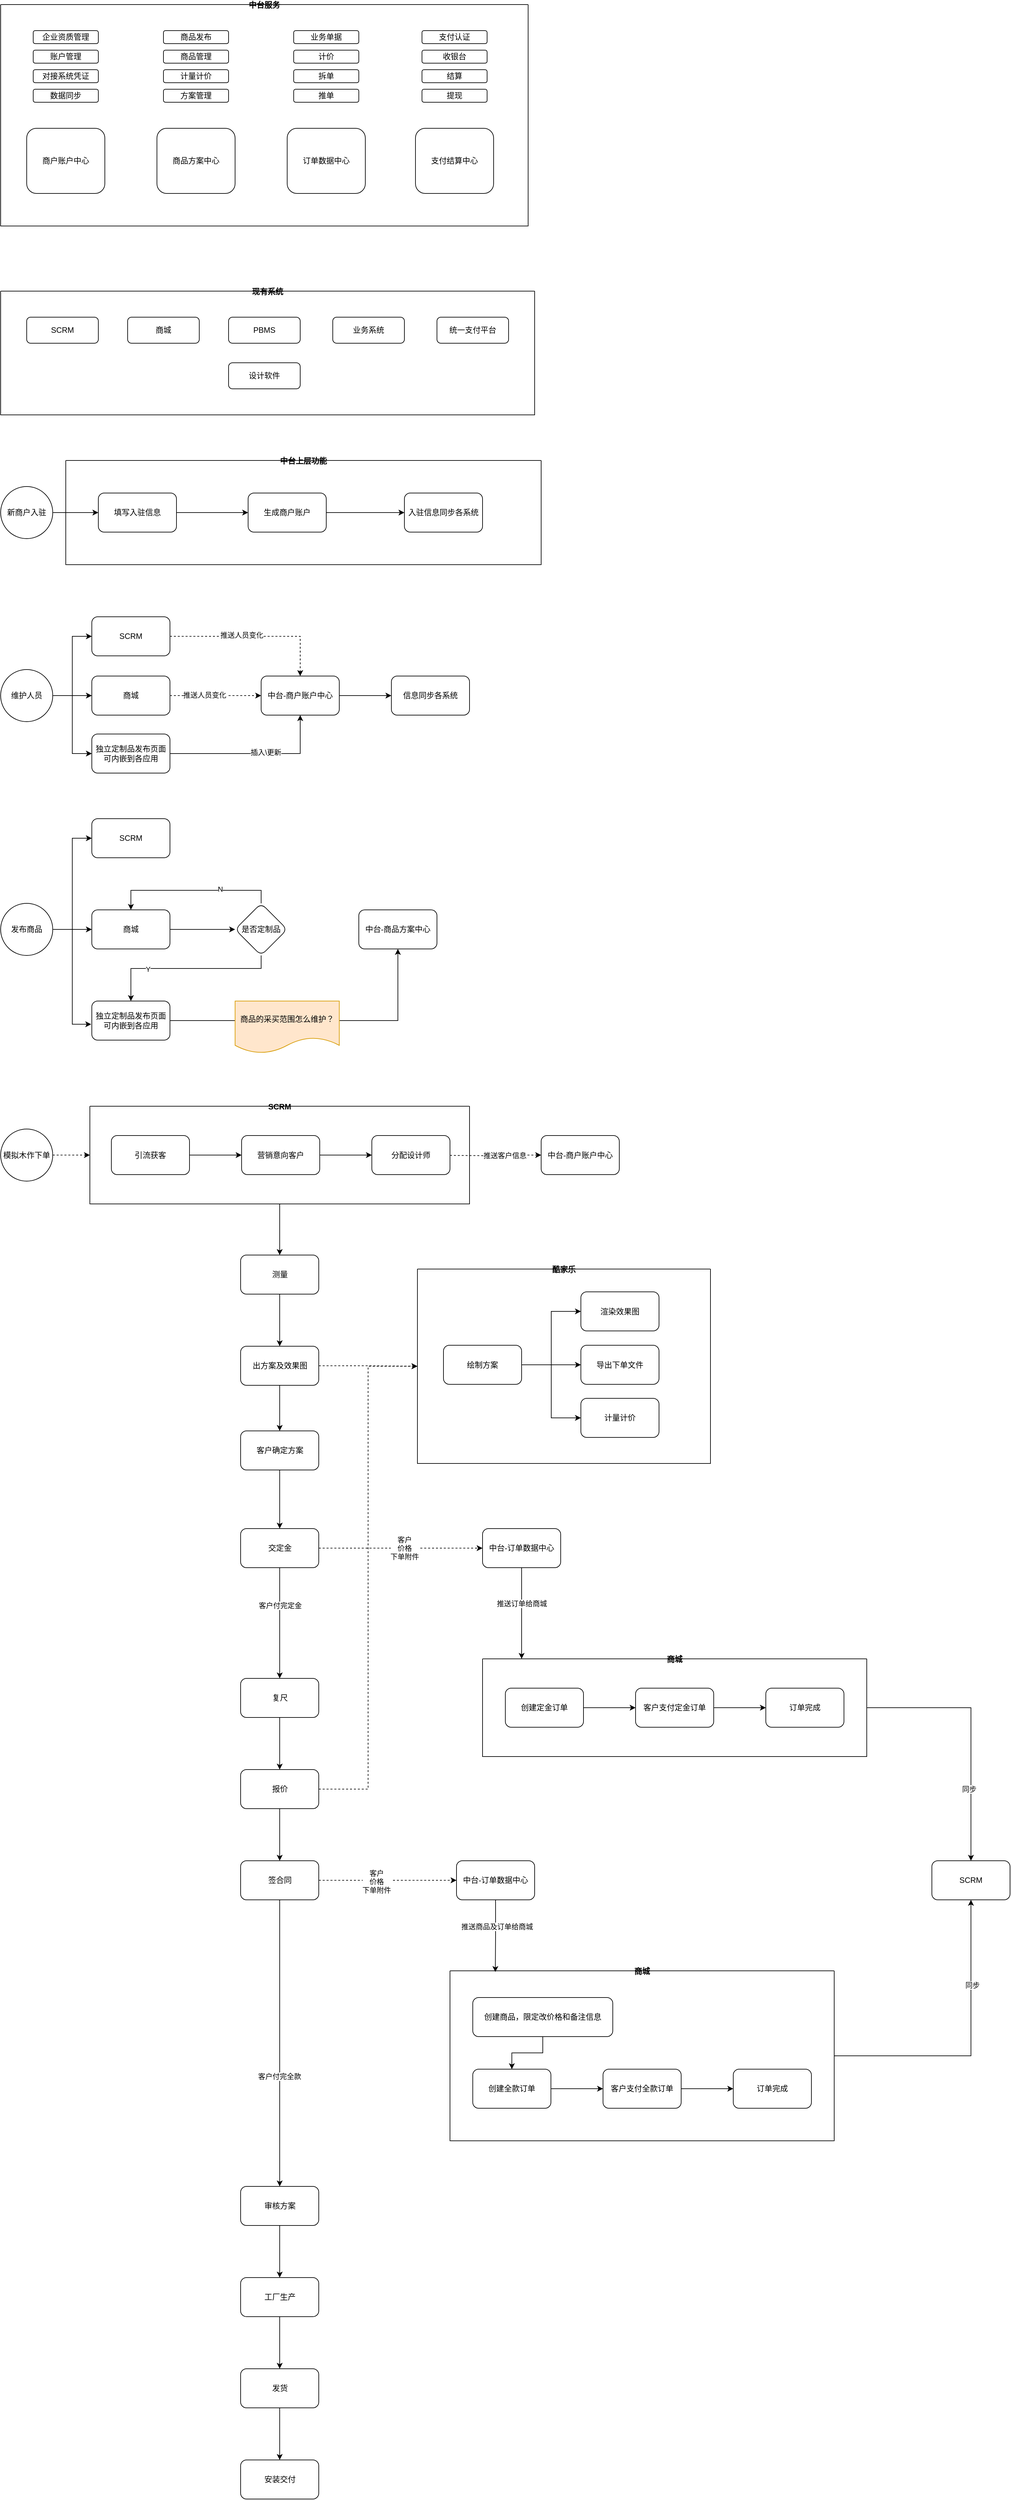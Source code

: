 <mxfile version="20.2.8" type="github">
  <diagram id="JSnakOGd0x6O5i21G1Du" name="第 1 页">
    <mxGraphModel dx="1041" dy="481" grid="1" gridSize="10" guides="1" tooltips="1" connect="1" arrows="1" fold="1" page="1" pageScale="1" pageWidth="827" pageHeight="1169" background="#ffffff" math="0" shadow="0">
      <root>
        <mxCell id="0" />
        <mxCell id="1" parent="0" />
        <mxCell id="b54lSuBmYj791jRQhkf2-6" value="中台服务" style="swimlane;startSize=0;" vertex="1" parent="1">
          <mxGeometry x="120" y="120" width="810" height="340" as="geometry" />
        </mxCell>
        <mxCell id="b54lSuBmYj791jRQhkf2-7" value="商户账户中心" style="rounded=1;whiteSpace=wrap;html=1;" vertex="1" parent="b54lSuBmYj791jRQhkf2-6">
          <mxGeometry x="40" y="190" width="120" height="100" as="geometry" />
        </mxCell>
        <mxCell id="b54lSuBmYj791jRQhkf2-8" value="商品方案中心" style="rounded=1;whiteSpace=wrap;html=1;" vertex="1" parent="b54lSuBmYj791jRQhkf2-6">
          <mxGeometry x="240" y="190" width="120" height="100" as="geometry" />
        </mxCell>
        <mxCell id="b54lSuBmYj791jRQhkf2-10" value="订单数据中心" style="rounded=1;whiteSpace=wrap;html=1;" vertex="1" parent="b54lSuBmYj791jRQhkf2-6">
          <mxGeometry x="440" y="190" width="120" height="100" as="geometry" />
        </mxCell>
        <mxCell id="b54lSuBmYj791jRQhkf2-11" value="支付结算中心" style="rounded=1;whiteSpace=wrap;html=1;" vertex="1" parent="b54lSuBmYj791jRQhkf2-6">
          <mxGeometry x="637" y="190" width="120" height="100" as="geometry" />
        </mxCell>
        <mxCell id="b54lSuBmYj791jRQhkf2-15" value="企业资质管理" style="rounded=1;whiteSpace=wrap;html=1;" vertex="1" parent="b54lSuBmYj791jRQhkf2-6">
          <mxGeometry x="50" y="40" width="100" height="20" as="geometry" />
        </mxCell>
        <mxCell id="b54lSuBmYj791jRQhkf2-28" value="账户管理" style="rounded=1;whiteSpace=wrap;html=1;" vertex="1" parent="b54lSuBmYj791jRQhkf2-6">
          <mxGeometry x="50" y="70" width="100" height="20" as="geometry" />
        </mxCell>
        <mxCell id="b54lSuBmYj791jRQhkf2-29" value="对接系统凭证" style="rounded=1;whiteSpace=wrap;html=1;" vertex="1" parent="b54lSuBmYj791jRQhkf2-6">
          <mxGeometry x="50" y="100" width="100" height="20" as="geometry" />
        </mxCell>
        <mxCell id="b54lSuBmYj791jRQhkf2-30" value="商品发布" style="rounded=1;whiteSpace=wrap;html=1;" vertex="1" parent="b54lSuBmYj791jRQhkf2-6">
          <mxGeometry x="250" y="40" width="100" height="20" as="geometry" />
        </mxCell>
        <mxCell id="b54lSuBmYj791jRQhkf2-31" value="商品管理" style="rounded=1;whiteSpace=wrap;html=1;" vertex="1" parent="b54lSuBmYj791jRQhkf2-6">
          <mxGeometry x="250" y="70" width="100" height="20" as="geometry" />
        </mxCell>
        <mxCell id="b54lSuBmYj791jRQhkf2-32" value="计量计价" style="rounded=1;whiteSpace=wrap;html=1;" vertex="1" parent="b54lSuBmYj791jRQhkf2-6">
          <mxGeometry x="250" y="100" width="100" height="20" as="geometry" />
        </mxCell>
        <mxCell id="b54lSuBmYj791jRQhkf2-33" value="方案管理" style="rounded=1;whiteSpace=wrap;html=1;" vertex="1" parent="b54lSuBmYj791jRQhkf2-6">
          <mxGeometry x="250" y="130" width="100" height="20" as="geometry" />
        </mxCell>
        <mxCell id="b54lSuBmYj791jRQhkf2-34" value="业务单据" style="rounded=1;whiteSpace=wrap;html=1;" vertex="1" parent="b54lSuBmYj791jRQhkf2-6">
          <mxGeometry x="450" y="40" width="100" height="20" as="geometry" />
        </mxCell>
        <mxCell id="b54lSuBmYj791jRQhkf2-35" value="数据同步" style="rounded=1;whiteSpace=wrap;html=1;" vertex="1" parent="b54lSuBmYj791jRQhkf2-6">
          <mxGeometry x="50" y="130" width="100" height="20" as="geometry" />
        </mxCell>
        <mxCell id="b54lSuBmYj791jRQhkf2-36" value="计价" style="rounded=1;whiteSpace=wrap;html=1;" vertex="1" parent="b54lSuBmYj791jRQhkf2-6">
          <mxGeometry x="450" y="70" width="100" height="20" as="geometry" />
        </mxCell>
        <mxCell id="b54lSuBmYj791jRQhkf2-37" value="拆单" style="rounded=1;whiteSpace=wrap;html=1;" vertex="1" parent="b54lSuBmYj791jRQhkf2-6">
          <mxGeometry x="450" y="100" width="100" height="20" as="geometry" />
        </mxCell>
        <mxCell id="b54lSuBmYj791jRQhkf2-38" value="推单" style="rounded=1;whiteSpace=wrap;html=1;" vertex="1" parent="b54lSuBmYj791jRQhkf2-6">
          <mxGeometry x="450" y="130" width="100" height="20" as="geometry" />
        </mxCell>
        <mxCell id="b54lSuBmYj791jRQhkf2-39" value="支付认证" style="rounded=1;whiteSpace=wrap;html=1;" vertex="1" parent="b54lSuBmYj791jRQhkf2-6">
          <mxGeometry x="647" y="40" width="100" height="20" as="geometry" />
        </mxCell>
        <mxCell id="b54lSuBmYj791jRQhkf2-40" value="收银台" style="rounded=1;whiteSpace=wrap;html=1;" vertex="1" parent="b54lSuBmYj791jRQhkf2-6">
          <mxGeometry x="647" y="70" width="100" height="20" as="geometry" />
        </mxCell>
        <mxCell id="b54lSuBmYj791jRQhkf2-41" value="结算" style="rounded=1;whiteSpace=wrap;html=1;" vertex="1" parent="b54lSuBmYj791jRQhkf2-6">
          <mxGeometry x="647" y="100" width="100" height="20" as="geometry" />
        </mxCell>
        <mxCell id="b54lSuBmYj791jRQhkf2-42" value="提现" style="rounded=1;whiteSpace=wrap;html=1;" vertex="1" parent="b54lSuBmYj791jRQhkf2-6">
          <mxGeometry x="647" y="130" width="100" height="20" as="geometry" />
        </mxCell>
        <mxCell id="b54lSuBmYj791jRQhkf2-14" value="" style="edgeStyle=orthogonalEdgeStyle;rounded=0;orthogonalLoop=1;jettySize=auto;html=1;" edge="1" parent="1" source="b54lSuBmYj791jRQhkf2-12" target="b54lSuBmYj791jRQhkf2-13">
          <mxGeometry relative="1" as="geometry" />
        </mxCell>
        <mxCell id="b54lSuBmYj791jRQhkf2-12" value="新商户入驻" style="ellipse;whiteSpace=wrap;html=1;aspect=fixed;" vertex="1" parent="1">
          <mxGeometry x="120" y="860" width="80" height="80" as="geometry" />
        </mxCell>
        <mxCell id="b54lSuBmYj791jRQhkf2-20" value="现有系统" style="swimlane;startSize=0;rounded=1;" vertex="1" parent="1">
          <mxGeometry x="120" y="560" width="820" height="190" as="geometry" />
        </mxCell>
        <mxCell id="b54lSuBmYj791jRQhkf2-4" value="设计软件" style="rounded=1;whiteSpace=wrap;html=1;" vertex="1" parent="b54lSuBmYj791jRQhkf2-20">
          <mxGeometry x="350" y="110" width="110" height="40" as="geometry" />
        </mxCell>
        <mxCell id="b54lSuBmYj791jRQhkf2-5" value="PBMS" style="rounded=1;whiteSpace=wrap;html=1;" vertex="1" parent="b54lSuBmYj791jRQhkf2-20">
          <mxGeometry x="350" y="40" width="110" height="40" as="geometry" />
        </mxCell>
        <mxCell id="b54lSuBmYj791jRQhkf2-1" value="SCRM" style="rounded=1;whiteSpace=wrap;html=1;" vertex="1" parent="b54lSuBmYj791jRQhkf2-20">
          <mxGeometry x="40" y="40" width="110" height="40" as="geometry" />
        </mxCell>
        <mxCell id="b54lSuBmYj791jRQhkf2-2" value="商城" style="rounded=1;whiteSpace=wrap;html=1;" vertex="1" parent="b54lSuBmYj791jRQhkf2-20">
          <mxGeometry x="195" y="40" width="110" height="40" as="geometry" />
        </mxCell>
        <mxCell id="b54lSuBmYj791jRQhkf2-3" value="业务系统" style="rounded=1;whiteSpace=wrap;html=1;" vertex="1" parent="b54lSuBmYj791jRQhkf2-20">
          <mxGeometry x="510" y="40" width="110" height="40" as="geometry" />
        </mxCell>
        <mxCell id="b54lSuBmYj791jRQhkf2-45" value="统一支付平台" style="rounded=1;whiteSpace=wrap;html=1;" vertex="1" parent="b54lSuBmYj791jRQhkf2-20">
          <mxGeometry x="670" y="40" width="110" height="40" as="geometry" />
        </mxCell>
        <mxCell id="b54lSuBmYj791jRQhkf2-102" style="edgeStyle=orthogonalEdgeStyle;rounded=0;orthogonalLoop=1;jettySize=auto;html=1;exitX=1;exitY=0.5;exitDx=0;exitDy=0;dashed=1;" edge="1" parent="1" source="b54lSuBmYj791jRQhkf2-44" target="b54lSuBmYj791jRQhkf2-89">
          <mxGeometry relative="1" as="geometry" />
        </mxCell>
        <mxCell id="b54lSuBmYj791jRQhkf2-44" value="模拟木作下单" style="ellipse;whiteSpace=wrap;html=1;aspect=fixed;rounded=1;" vertex="1" parent="1">
          <mxGeometry x="120" y="1846.5" width="80" height="80" as="geometry" />
        </mxCell>
        <mxCell id="b54lSuBmYj791jRQhkf2-46" value="中台上层功能" style="swimlane;startSize=0;rounded=1;" vertex="1" parent="1">
          <mxGeometry x="220" y="820" width="730" height="160" as="geometry" />
        </mxCell>
        <mxCell id="b54lSuBmYj791jRQhkf2-18" value="入驻信息同步各系统" style="whiteSpace=wrap;html=1;rounded=1;" vertex="1" parent="b54lSuBmYj791jRQhkf2-46">
          <mxGeometry x="520" y="50" width="120" height="60" as="geometry" />
        </mxCell>
        <mxCell id="b54lSuBmYj791jRQhkf2-16" value="生成商户账户" style="whiteSpace=wrap;html=1;rounded=1;" vertex="1" parent="b54lSuBmYj791jRQhkf2-46">
          <mxGeometry x="280" y="50" width="120" height="60" as="geometry" />
        </mxCell>
        <mxCell id="b54lSuBmYj791jRQhkf2-19" value="" style="edgeStyle=orthogonalEdgeStyle;rounded=0;orthogonalLoop=1;jettySize=auto;html=1;" edge="1" parent="b54lSuBmYj791jRQhkf2-46" source="b54lSuBmYj791jRQhkf2-16" target="b54lSuBmYj791jRQhkf2-18">
          <mxGeometry relative="1" as="geometry" />
        </mxCell>
        <mxCell id="b54lSuBmYj791jRQhkf2-13" value="填写入驻信息" style="whiteSpace=wrap;html=1;rounded=1;" vertex="1" parent="b54lSuBmYj791jRQhkf2-46">
          <mxGeometry x="50" y="50" width="120" height="60" as="geometry" />
        </mxCell>
        <mxCell id="b54lSuBmYj791jRQhkf2-17" value="" style="edgeStyle=orthogonalEdgeStyle;rounded=0;orthogonalLoop=1;jettySize=auto;html=1;" edge="1" parent="b54lSuBmYj791jRQhkf2-46" source="b54lSuBmYj791jRQhkf2-13" target="b54lSuBmYj791jRQhkf2-16">
          <mxGeometry relative="1" as="geometry" />
        </mxCell>
        <mxCell id="b54lSuBmYj791jRQhkf2-50" value="" style="edgeStyle=orthogonalEdgeStyle;rounded=0;orthogonalLoop=1;jettySize=auto;html=1;" edge="1" parent="1" source="b54lSuBmYj791jRQhkf2-47" target="b54lSuBmYj791jRQhkf2-49">
          <mxGeometry relative="1" as="geometry" />
        </mxCell>
        <mxCell id="b54lSuBmYj791jRQhkf2-47" value="引流获客" style="whiteSpace=wrap;html=1;rounded=1;" vertex="1" parent="1">
          <mxGeometry x="290" y="1856.5" width="120" height="60" as="geometry" />
        </mxCell>
        <mxCell id="b54lSuBmYj791jRQhkf2-52" value="" style="edgeStyle=orthogonalEdgeStyle;rounded=0;orthogonalLoop=1;jettySize=auto;html=1;" edge="1" parent="1" source="b54lSuBmYj791jRQhkf2-49" target="b54lSuBmYj791jRQhkf2-51">
          <mxGeometry relative="1" as="geometry" />
        </mxCell>
        <mxCell id="b54lSuBmYj791jRQhkf2-49" value="营销意向客户" style="whiteSpace=wrap;html=1;rounded=1;" vertex="1" parent="1">
          <mxGeometry x="490" y="1856.5" width="120" height="60" as="geometry" />
        </mxCell>
        <mxCell id="b54lSuBmYj791jRQhkf2-70" value="" style="edgeStyle=orthogonalEdgeStyle;rounded=0;orthogonalLoop=1;jettySize=auto;html=1;exitX=0.5;exitY=1;exitDx=0;exitDy=0;" edge="1" parent="1" source="b54lSuBmYj791jRQhkf2-89" target="b54lSuBmYj791jRQhkf2-69">
          <mxGeometry relative="1" as="geometry" />
        </mxCell>
        <mxCell id="b54lSuBmYj791jRQhkf2-51" value="分配设计师" style="whiteSpace=wrap;html=1;rounded=1;" vertex="1" parent="1">
          <mxGeometry x="690" y="1856.5" width="120" height="60" as="geometry" />
        </mxCell>
        <mxCell id="b54lSuBmYj791jRQhkf2-55" value="" style="edgeStyle=orthogonalEdgeStyle;rounded=0;orthogonalLoop=1;jettySize=auto;html=1;entryX=0;entryY=0.5;entryDx=0;entryDy=0;" edge="1" parent="1" source="b54lSuBmYj791jRQhkf2-53" target="b54lSuBmYj791jRQhkf2-54">
          <mxGeometry relative="1" as="geometry" />
        </mxCell>
        <mxCell id="b54lSuBmYj791jRQhkf2-58" style="edgeStyle=orthogonalEdgeStyle;rounded=0;orthogonalLoop=1;jettySize=auto;html=1;exitX=1;exitY=0.5;exitDx=0;exitDy=0;" edge="1" parent="1" source="b54lSuBmYj791jRQhkf2-53" target="b54lSuBmYj791jRQhkf2-56">
          <mxGeometry relative="1" as="geometry" />
        </mxCell>
        <mxCell id="b54lSuBmYj791jRQhkf2-59" style="edgeStyle=orthogonalEdgeStyle;rounded=0;orthogonalLoop=1;jettySize=auto;html=1;entryX=0;entryY=0.5;entryDx=0;entryDy=0;" edge="1" parent="1" source="b54lSuBmYj791jRQhkf2-53" target="b54lSuBmYj791jRQhkf2-57">
          <mxGeometry relative="1" as="geometry" />
        </mxCell>
        <mxCell id="b54lSuBmYj791jRQhkf2-53" value="维护人员" style="ellipse;whiteSpace=wrap;html=1;aspect=fixed;" vertex="1" parent="1">
          <mxGeometry x="120" y="1141" width="80" height="80" as="geometry" />
        </mxCell>
        <mxCell id="b54lSuBmYj791jRQhkf2-62" style="edgeStyle=orthogonalEdgeStyle;rounded=0;orthogonalLoop=1;jettySize=auto;html=1;entryX=0.5;entryY=0;entryDx=0;entryDy=0;dashed=1;" edge="1" parent="1" source="b54lSuBmYj791jRQhkf2-54" target="b54lSuBmYj791jRQhkf2-60">
          <mxGeometry relative="1" as="geometry" />
        </mxCell>
        <mxCell id="b54lSuBmYj791jRQhkf2-63" value="推送人员变化" style="edgeLabel;html=1;align=center;verticalAlign=middle;resizable=0;points=[];" vertex="1" connectable="0" parent="b54lSuBmYj791jRQhkf2-62">
          <mxGeometry x="-0.162" y="2" relative="1" as="geometry">
            <mxPoint as="offset" />
          </mxGeometry>
        </mxCell>
        <mxCell id="b54lSuBmYj791jRQhkf2-54" value="SCRM" style="whiteSpace=wrap;html=1;rounded=1;" vertex="1" parent="1">
          <mxGeometry x="260" y="1060" width="120" height="60" as="geometry" />
        </mxCell>
        <mxCell id="b54lSuBmYj791jRQhkf2-61" value="" style="edgeStyle=orthogonalEdgeStyle;rounded=0;orthogonalLoop=1;jettySize=auto;html=1;dashed=1;" edge="1" parent="1" source="b54lSuBmYj791jRQhkf2-56" target="b54lSuBmYj791jRQhkf2-60">
          <mxGeometry relative="1" as="geometry" />
        </mxCell>
        <mxCell id="b54lSuBmYj791jRQhkf2-64" value="推送人员变化" style="edgeLabel;html=1;align=center;verticalAlign=middle;resizable=0;points=[];" vertex="1" connectable="0" parent="b54lSuBmYj791jRQhkf2-61">
          <mxGeometry x="-0.241" y="1" relative="1" as="geometry">
            <mxPoint as="offset" />
          </mxGeometry>
        </mxCell>
        <mxCell id="b54lSuBmYj791jRQhkf2-56" value="商城" style="whiteSpace=wrap;html=1;rounded=1;" vertex="1" parent="1">
          <mxGeometry x="260" y="1151" width="120" height="60" as="geometry" />
        </mxCell>
        <mxCell id="b54lSuBmYj791jRQhkf2-65" style="edgeStyle=orthogonalEdgeStyle;rounded=0;orthogonalLoop=1;jettySize=auto;html=1;exitX=1;exitY=0.5;exitDx=0;exitDy=0;entryX=0.5;entryY=1;entryDx=0;entryDy=0;" edge="1" parent="1" source="b54lSuBmYj791jRQhkf2-57" target="b54lSuBmYj791jRQhkf2-60">
          <mxGeometry relative="1" as="geometry" />
        </mxCell>
        <mxCell id="b54lSuBmYj791jRQhkf2-66" value="插入\更新" style="edgeLabel;html=1;align=center;verticalAlign=middle;resizable=0;points=[];" vertex="1" connectable="0" parent="b54lSuBmYj791jRQhkf2-65">
          <mxGeometry x="0.131" y="2" relative="1" as="geometry">
            <mxPoint as="offset" />
          </mxGeometry>
        </mxCell>
        <mxCell id="b54lSuBmYj791jRQhkf2-57" value="独立定制品发布页面&lt;br&gt;可内嵌到各应用" style="whiteSpace=wrap;html=1;rounded=1;" vertex="1" parent="1">
          <mxGeometry x="260" y="1240" width="120" height="60" as="geometry" />
        </mxCell>
        <mxCell id="b54lSuBmYj791jRQhkf2-68" value="" style="edgeStyle=orthogonalEdgeStyle;rounded=0;orthogonalLoop=1;jettySize=auto;html=1;" edge="1" parent="1" source="b54lSuBmYj791jRQhkf2-60" target="b54lSuBmYj791jRQhkf2-67">
          <mxGeometry relative="1" as="geometry" />
        </mxCell>
        <mxCell id="b54lSuBmYj791jRQhkf2-60" value="中台-商户账户中心" style="whiteSpace=wrap;html=1;rounded=1;" vertex="1" parent="1">
          <mxGeometry x="520" y="1151" width="120" height="60" as="geometry" />
        </mxCell>
        <mxCell id="b54lSuBmYj791jRQhkf2-67" value="信息同步各系统" style="whiteSpace=wrap;html=1;rounded=1;" vertex="1" parent="1">
          <mxGeometry x="720" y="1151" width="120" height="60" as="geometry" />
        </mxCell>
        <mxCell id="b54lSuBmYj791jRQhkf2-72" value="" style="edgeStyle=orthogonalEdgeStyle;rounded=0;orthogonalLoop=1;jettySize=auto;html=1;" edge="1" parent="1" source="b54lSuBmYj791jRQhkf2-69" target="b54lSuBmYj791jRQhkf2-71">
          <mxGeometry relative="1" as="geometry" />
        </mxCell>
        <mxCell id="b54lSuBmYj791jRQhkf2-69" value="测量" style="whiteSpace=wrap;html=1;rounded=1;" vertex="1" parent="1">
          <mxGeometry x="488.5" y="2040" width="120" height="60" as="geometry" />
        </mxCell>
        <mxCell id="b54lSuBmYj791jRQhkf2-106" style="edgeStyle=orthogonalEdgeStyle;rounded=0;orthogonalLoop=1;jettySize=auto;html=1;exitX=1;exitY=0.5;exitDx=0;exitDy=0;entryX=0;entryY=0.5;entryDx=0;entryDy=0;dashed=1;" edge="1" parent="1" source="b54lSuBmYj791jRQhkf2-71" target="b54lSuBmYj791jRQhkf2-105">
          <mxGeometry relative="1" as="geometry">
            <Array as="points" />
          </mxGeometry>
        </mxCell>
        <mxCell id="b54lSuBmYj791jRQhkf2-110" value="" style="edgeStyle=orthogonalEdgeStyle;rounded=0;orthogonalLoop=1;jettySize=auto;html=1;" edge="1" parent="1" source="b54lSuBmYj791jRQhkf2-71" target="b54lSuBmYj791jRQhkf2-109">
          <mxGeometry relative="1" as="geometry" />
        </mxCell>
        <mxCell id="b54lSuBmYj791jRQhkf2-71" value="出方案及效果图" style="whiteSpace=wrap;html=1;rounded=1;" vertex="1" parent="1">
          <mxGeometry x="488.5" y="2180" width="120" height="60" as="geometry" />
        </mxCell>
        <mxCell id="b54lSuBmYj791jRQhkf2-78" style="edgeStyle=orthogonalEdgeStyle;rounded=0;orthogonalLoop=1;jettySize=auto;html=1;exitX=1;exitY=0.5;exitDx=0;exitDy=0;entryX=0;entryY=0.5;entryDx=0;entryDy=0;" edge="1" parent="1" source="b54lSuBmYj791jRQhkf2-73" target="b54lSuBmYj791jRQhkf2-75">
          <mxGeometry relative="1" as="geometry" />
        </mxCell>
        <mxCell id="b54lSuBmYj791jRQhkf2-79" style="edgeStyle=orthogonalEdgeStyle;rounded=0;orthogonalLoop=1;jettySize=auto;html=1;exitX=1;exitY=0.5;exitDx=0;exitDy=0;entryX=-0.008;entryY=0.594;entryDx=0;entryDy=0;entryPerimeter=0;" edge="1" parent="1" source="b54lSuBmYj791jRQhkf2-73" target="b54lSuBmYj791jRQhkf2-76">
          <mxGeometry relative="1" as="geometry" />
        </mxCell>
        <mxCell id="b54lSuBmYj791jRQhkf2-80" style="edgeStyle=orthogonalEdgeStyle;rounded=0;orthogonalLoop=1;jettySize=auto;html=1;exitX=1;exitY=0.5;exitDx=0;exitDy=0;entryX=0;entryY=0.5;entryDx=0;entryDy=0;" edge="1" parent="1" source="b54lSuBmYj791jRQhkf2-73" target="b54lSuBmYj791jRQhkf2-74">
          <mxGeometry relative="1" as="geometry" />
        </mxCell>
        <mxCell id="b54lSuBmYj791jRQhkf2-73" value="发布商品" style="ellipse;whiteSpace=wrap;html=1;aspect=fixed;" vertex="1" parent="1">
          <mxGeometry x="120" y="1500" width="80" height="80" as="geometry" />
        </mxCell>
        <mxCell id="b54lSuBmYj791jRQhkf2-74" value="SCRM" style="whiteSpace=wrap;html=1;rounded=1;" vertex="1" parent="1">
          <mxGeometry x="260" y="1370" width="120" height="60" as="geometry" />
        </mxCell>
        <mxCell id="b54lSuBmYj791jRQhkf2-83" value="" style="edgeStyle=orthogonalEdgeStyle;rounded=0;orthogonalLoop=1;jettySize=auto;html=1;" edge="1" parent="1" source="b54lSuBmYj791jRQhkf2-75" target="b54lSuBmYj791jRQhkf2-82">
          <mxGeometry relative="1" as="geometry" />
        </mxCell>
        <mxCell id="b54lSuBmYj791jRQhkf2-75" value="商城" style="whiteSpace=wrap;html=1;rounded=1;" vertex="1" parent="1">
          <mxGeometry x="260" y="1510" width="120" height="60" as="geometry" />
        </mxCell>
        <mxCell id="b54lSuBmYj791jRQhkf2-88" style="edgeStyle=orthogonalEdgeStyle;rounded=0;orthogonalLoop=1;jettySize=auto;html=1;exitX=1;exitY=0.5;exitDx=0;exitDy=0;entryX=0.5;entryY=1;entryDx=0;entryDy=0;" edge="1" parent="1" source="b54lSuBmYj791jRQhkf2-76" target="b54lSuBmYj791jRQhkf2-81">
          <mxGeometry relative="1" as="geometry" />
        </mxCell>
        <mxCell id="b54lSuBmYj791jRQhkf2-76" value="独立定制品发布页面&lt;br&gt;可内嵌到各应用" style="whiteSpace=wrap;html=1;rounded=1;" vertex="1" parent="1">
          <mxGeometry x="260" y="1650" width="120" height="60" as="geometry" />
        </mxCell>
        <mxCell id="b54lSuBmYj791jRQhkf2-81" value="中台-商品方案中心" style="whiteSpace=wrap;html=1;rounded=1;" vertex="1" parent="1">
          <mxGeometry x="670" y="1510" width="120" height="60" as="geometry" />
        </mxCell>
        <mxCell id="b54lSuBmYj791jRQhkf2-84" style="edgeStyle=orthogonalEdgeStyle;rounded=0;orthogonalLoop=1;jettySize=auto;html=1;exitX=0.5;exitY=1;exitDx=0;exitDy=0;entryX=0.5;entryY=0;entryDx=0;entryDy=0;" edge="1" parent="1" source="b54lSuBmYj791jRQhkf2-82" target="b54lSuBmYj791jRQhkf2-76">
          <mxGeometry relative="1" as="geometry">
            <mxPoint x="320" y="1640" as="targetPoint" />
            <Array as="points">
              <mxPoint x="520" y="1600" />
              <mxPoint x="320" y="1600" />
            </Array>
          </mxGeometry>
        </mxCell>
        <mxCell id="b54lSuBmYj791jRQhkf2-85" value="Y" style="edgeLabel;html=1;align=center;verticalAlign=middle;resizable=0;points=[];" vertex="1" connectable="0" parent="b54lSuBmYj791jRQhkf2-84">
          <mxGeometry x="0.437" y="1" relative="1" as="geometry">
            <mxPoint as="offset" />
          </mxGeometry>
        </mxCell>
        <mxCell id="b54lSuBmYj791jRQhkf2-86" style="edgeStyle=orthogonalEdgeStyle;rounded=0;orthogonalLoop=1;jettySize=auto;html=1;exitX=0.5;exitY=0;exitDx=0;exitDy=0;entryX=0.5;entryY=0;entryDx=0;entryDy=0;" edge="1" parent="1" source="b54lSuBmYj791jRQhkf2-82" target="b54lSuBmYj791jRQhkf2-75">
          <mxGeometry relative="1" as="geometry" />
        </mxCell>
        <mxCell id="b54lSuBmYj791jRQhkf2-87" value="N" style="edgeLabel;html=1;align=center;verticalAlign=middle;resizable=0;points=[];" vertex="1" connectable="0" parent="b54lSuBmYj791jRQhkf2-86">
          <mxGeometry x="-0.335" y="-2" relative="1" as="geometry">
            <mxPoint as="offset" />
          </mxGeometry>
        </mxCell>
        <mxCell id="b54lSuBmYj791jRQhkf2-82" value="是否定制品" style="rhombus;whiteSpace=wrap;html=1;rounded=1;" vertex="1" parent="1">
          <mxGeometry x="480" y="1500" width="80" height="80" as="geometry" />
        </mxCell>
        <mxCell id="b54lSuBmYj791jRQhkf2-89" value="SCRM" style="swimlane;startSize=0;rounded=1;" vertex="1" parent="1">
          <mxGeometry x="257" y="1811.5" width="583" height="150" as="geometry" />
        </mxCell>
        <mxCell id="b54lSuBmYj791jRQhkf2-90" value="" style="edgeStyle=orthogonalEdgeStyle;rounded=0;orthogonalLoop=1;jettySize=auto;html=1;dashed=1;" edge="1" parent="1" target="b54lSuBmYj791jRQhkf2-92">
          <mxGeometry relative="1" as="geometry">
            <mxPoint x="810" y="1887" as="sourcePoint" />
          </mxGeometry>
        </mxCell>
        <mxCell id="b54lSuBmYj791jRQhkf2-91" value="推送客户信息" style="edgeLabel;html=1;align=center;verticalAlign=middle;resizable=0;points=[];" vertex="1" connectable="0" parent="b54lSuBmYj791jRQhkf2-90">
          <mxGeometry x="-0.241" y="1" relative="1" as="geometry">
            <mxPoint x="30" as="offset" />
          </mxGeometry>
        </mxCell>
        <mxCell id="b54lSuBmYj791jRQhkf2-92" value="中台-商户账户中心" style="whiteSpace=wrap;html=1;rounded=1;" vertex="1" parent="1">
          <mxGeometry x="950" y="1856.5" width="120" height="60" as="geometry" />
        </mxCell>
        <mxCell id="b54lSuBmYj791jRQhkf2-94" value="商品的采买范围怎么维护？" style="shape=document;whiteSpace=wrap;html=1;boundedLbl=1;rounded=1;fillColor=#ffe6cc;strokeColor=#d79b00;sketch=0;shadow=0;" vertex="1" parent="1">
          <mxGeometry x="480" y="1650" width="160" height="80" as="geometry" />
        </mxCell>
        <mxCell id="b54lSuBmYj791jRQhkf2-105" value="酷家乐" style="swimlane;startSize=0;rounded=1;shadow=0;sketch=0;" vertex="1" parent="1">
          <mxGeometry x="760" y="2061.5" width="450" height="298.5" as="geometry" />
        </mxCell>
        <mxCell id="b54lSuBmYj791jRQhkf2-103" value="渲染效果图" style="whiteSpace=wrap;html=1;rounded=1;" vertex="1" parent="b54lSuBmYj791jRQhkf2-105">
          <mxGeometry x="251" y="35" width="120" height="60" as="geometry" />
        </mxCell>
        <mxCell id="b54lSuBmYj791jRQhkf2-107" value="导出下单文件" style="whiteSpace=wrap;html=1;rounded=1;" vertex="1" parent="b54lSuBmYj791jRQhkf2-105">
          <mxGeometry x="251" y="117" width="120" height="60" as="geometry" />
        </mxCell>
        <mxCell id="b54lSuBmYj791jRQhkf2-111" value="计量计价" style="whiteSpace=wrap;html=1;rounded=1;" vertex="1" parent="b54lSuBmYj791jRQhkf2-105">
          <mxGeometry x="251" y="198.5" width="120" height="60" as="geometry" />
        </mxCell>
        <mxCell id="b54lSuBmYj791jRQhkf2-113" style="edgeStyle=orthogonalEdgeStyle;rounded=0;orthogonalLoop=1;jettySize=auto;html=1;exitX=1;exitY=0.5;exitDx=0;exitDy=0;entryX=0;entryY=0.5;entryDx=0;entryDy=0;" edge="1" parent="b54lSuBmYj791jRQhkf2-105" source="b54lSuBmYj791jRQhkf2-99" target="b54lSuBmYj791jRQhkf2-103">
          <mxGeometry relative="1" as="geometry" />
        </mxCell>
        <mxCell id="b54lSuBmYj791jRQhkf2-114" style="edgeStyle=orthogonalEdgeStyle;rounded=0;orthogonalLoop=1;jettySize=auto;html=1;exitX=1;exitY=0.5;exitDx=0;exitDy=0;" edge="1" parent="b54lSuBmYj791jRQhkf2-105" source="b54lSuBmYj791jRQhkf2-99" target="b54lSuBmYj791jRQhkf2-107">
          <mxGeometry relative="1" as="geometry" />
        </mxCell>
        <mxCell id="b54lSuBmYj791jRQhkf2-115" style="edgeStyle=orthogonalEdgeStyle;rounded=0;orthogonalLoop=1;jettySize=auto;html=1;exitX=1;exitY=0.5;exitDx=0;exitDy=0;entryX=0;entryY=0.5;entryDx=0;entryDy=0;" edge="1" parent="b54lSuBmYj791jRQhkf2-105" source="b54lSuBmYj791jRQhkf2-99" target="b54lSuBmYj791jRQhkf2-111">
          <mxGeometry relative="1" as="geometry" />
        </mxCell>
        <mxCell id="b54lSuBmYj791jRQhkf2-99" value="绘制方案" style="whiteSpace=wrap;html=1;rounded=1;" vertex="1" parent="b54lSuBmYj791jRQhkf2-105">
          <mxGeometry x="40" y="117" width="120" height="60" as="geometry" />
        </mxCell>
        <mxCell id="b54lSuBmYj791jRQhkf2-118" style="edgeStyle=orthogonalEdgeStyle;rounded=0;orthogonalLoop=1;jettySize=auto;html=1;exitX=1;exitY=0.5;exitDx=0;exitDy=0;dashed=1;" edge="1" parent="1" source="b54lSuBmYj791jRQhkf2-130" target="b54lSuBmYj791jRQhkf2-117">
          <mxGeometry relative="1" as="geometry" />
        </mxCell>
        <mxCell id="b54lSuBmYj791jRQhkf2-119" value="客户&lt;br&gt;价格&lt;br&gt;下单附件" style="edgeLabel;html=1;align=center;verticalAlign=middle;resizable=0;points=[];" vertex="1" connectable="0" parent="b54lSuBmYj791jRQhkf2-118">
          <mxGeometry x="-0.17" y="-2" relative="1" as="geometry">
            <mxPoint x="27" y="-2" as="offset" />
          </mxGeometry>
        </mxCell>
        <mxCell id="b54lSuBmYj791jRQhkf2-131" value="" style="edgeStyle=orthogonalEdgeStyle;rounded=0;orthogonalLoop=1;jettySize=auto;html=1;" edge="1" parent="1" source="b54lSuBmYj791jRQhkf2-109" target="b54lSuBmYj791jRQhkf2-130">
          <mxGeometry relative="1" as="geometry" />
        </mxCell>
        <mxCell id="b54lSuBmYj791jRQhkf2-109" value="客户确定方案" style="whiteSpace=wrap;html=1;rounded=1;" vertex="1" parent="1">
          <mxGeometry x="488.5" y="2310" width="120" height="60" as="geometry" />
        </mxCell>
        <mxCell id="b54lSuBmYj791jRQhkf2-128" style="edgeStyle=orthogonalEdgeStyle;rounded=0;orthogonalLoop=1;jettySize=auto;html=1;exitX=0.5;exitY=1;exitDx=0;exitDy=0;" edge="1" parent="1" source="b54lSuBmYj791jRQhkf2-117" target="b54lSuBmYj791jRQhkf2-127">
          <mxGeometry relative="1" as="geometry">
            <mxPoint x="810" y="2630" as="targetPoint" />
            <Array as="points">
              <mxPoint x="920" y="2630" />
              <mxPoint x="920" y="2630" />
            </Array>
          </mxGeometry>
        </mxCell>
        <mxCell id="b54lSuBmYj791jRQhkf2-129" value="推送订单给商城" style="edgeLabel;html=1;align=center;verticalAlign=middle;resizable=0;points=[];" vertex="1" connectable="0" parent="b54lSuBmYj791jRQhkf2-128">
          <mxGeometry x="-0.22" relative="1" as="geometry">
            <mxPoint as="offset" />
          </mxGeometry>
        </mxCell>
        <mxCell id="b54lSuBmYj791jRQhkf2-117" value="中台-订单数据中心" style="whiteSpace=wrap;html=1;rounded=1;" vertex="1" parent="1">
          <mxGeometry x="860" y="2460" width="120" height="60" as="geometry" />
        </mxCell>
        <mxCell id="b54lSuBmYj791jRQhkf2-123" value="" style="edgeStyle=orthogonalEdgeStyle;rounded=0;orthogonalLoop=1;jettySize=auto;html=1;" edge="1" parent="1" source="b54lSuBmYj791jRQhkf2-121" target="b54lSuBmYj791jRQhkf2-122">
          <mxGeometry relative="1" as="geometry" />
        </mxCell>
        <mxCell id="b54lSuBmYj791jRQhkf2-121" value="创建定金订单" style="whiteSpace=wrap;html=1;rounded=1;" vertex="1" parent="1">
          <mxGeometry x="895" y="2705" width="120" height="60" as="geometry" />
        </mxCell>
        <mxCell id="b54lSuBmYj791jRQhkf2-125" value="" style="edgeStyle=orthogonalEdgeStyle;rounded=0;orthogonalLoop=1;jettySize=auto;html=1;" edge="1" parent="1" source="b54lSuBmYj791jRQhkf2-122" target="b54lSuBmYj791jRQhkf2-124">
          <mxGeometry relative="1" as="geometry" />
        </mxCell>
        <mxCell id="b54lSuBmYj791jRQhkf2-122" value="客户支付定金订单" style="whiteSpace=wrap;html=1;rounded=1;" vertex="1" parent="1">
          <mxGeometry x="1095" y="2705" width="120" height="60" as="geometry" />
        </mxCell>
        <mxCell id="b54lSuBmYj791jRQhkf2-124" value="订单完成" style="whiteSpace=wrap;html=1;rounded=1;" vertex="1" parent="1">
          <mxGeometry x="1295" y="2705" width="120" height="60" as="geometry" />
        </mxCell>
        <mxCell id="b54lSuBmYj791jRQhkf2-174" style="edgeStyle=orthogonalEdgeStyle;rounded=0;orthogonalLoop=1;jettySize=auto;html=1;exitX=1;exitY=0.5;exitDx=0;exitDy=0;entryX=0.5;entryY=0;entryDx=0;entryDy=0;labelBackgroundColor=none;" edge="1" parent="1" source="b54lSuBmYj791jRQhkf2-127" target="b54lSuBmYj791jRQhkf2-173">
          <mxGeometry relative="1" as="geometry" />
        </mxCell>
        <mxCell id="b54lSuBmYj791jRQhkf2-177" value="同步" style="edgeLabel;html=1;align=center;verticalAlign=middle;resizable=0;points=[];" vertex="1" connectable="0" parent="b54lSuBmYj791jRQhkf2-174">
          <mxGeometry x="0.44" y="-3" relative="1" as="geometry">
            <mxPoint as="offset" />
          </mxGeometry>
        </mxCell>
        <mxCell id="b54lSuBmYj791jRQhkf2-127" value="商城" style="swimlane;startSize=0;rounded=1;shadow=0;sketch=0;" vertex="1" parent="1">
          <mxGeometry x="860" y="2660" width="590" height="150" as="geometry" />
        </mxCell>
        <mxCell id="b54lSuBmYj791jRQhkf2-133" value="" style="edgeStyle=orthogonalEdgeStyle;rounded=0;orthogonalLoop=1;jettySize=auto;html=1;" edge="1" parent="1" source="b54lSuBmYj791jRQhkf2-130" target="b54lSuBmYj791jRQhkf2-132">
          <mxGeometry relative="1" as="geometry" />
        </mxCell>
        <mxCell id="b54lSuBmYj791jRQhkf2-166" value="客户付完定金" style="edgeLabel;html=1;align=center;verticalAlign=middle;resizable=0;points=[];" vertex="1" connectable="0" parent="b54lSuBmYj791jRQhkf2-133">
          <mxGeometry x="-0.316" relative="1" as="geometry">
            <mxPoint as="offset" />
          </mxGeometry>
        </mxCell>
        <mxCell id="b54lSuBmYj791jRQhkf2-130" value="交定金" style="whiteSpace=wrap;html=1;rounded=1;" vertex="1" parent="1">
          <mxGeometry x="488.5" y="2460" width="120" height="60" as="geometry" />
        </mxCell>
        <mxCell id="b54lSuBmYj791jRQhkf2-135" value="" style="edgeStyle=orthogonalEdgeStyle;rounded=0;orthogonalLoop=1;jettySize=auto;html=1;" edge="1" parent="1" source="b54lSuBmYj791jRQhkf2-132" target="b54lSuBmYj791jRQhkf2-134">
          <mxGeometry relative="1" as="geometry" />
        </mxCell>
        <mxCell id="b54lSuBmYj791jRQhkf2-132" value="复尺" style="whiteSpace=wrap;html=1;rounded=1;" vertex="1" parent="1">
          <mxGeometry x="488.5" y="2690" width="120" height="60" as="geometry" />
        </mxCell>
        <mxCell id="b54lSuBmYj791jRQhkf2-137" value="" style="edgeStyle=orthogonalEdgeStyle;rounded=0;orthogonalLoop=1;jettySize=auto;html=1;" edge="1" parent="1" source="b54lSuBmYj791jRQhkf2-134" target="b54lSuBmYj791jRQhkf2-136">
          <mxGeometry relative="1" as="geometry" />
        </mxCell>
        <mxCell id="b54lSuBmYj791jRQhkf2-138" style="edgeStyle=orthogonalEdgeStyle;rounded=0;orthogonalLoop=1;jettySize=auto;html=1;exitX=1;exitY=0.5;exitDx=0;exitDy=0;entryX=0;entryY=0.5;entryDx=0;entryDy=0;dashed=1;" edge="1" parent="1" source="b54lSuBmYj791jRQhkf2-134" target="b54lSuBmYj791jRQhkf2-105">
          <mxGeometry relative="1" as="geometry" />
        </mxCell>
        <mxCell id="b54lSuBmYj791jRQhkf2-134" value="报价" style="whiteSpace=wrap;html=1;rounded=1;" vertex="1" parent="1">
          <mxGeometry x="488.5" y="2830" width="120" height="60" as="geometry" />
        </mxCell>
        <mxCell id="b54lSuBmYj791jRQhkf2-164" value="" style="edgeStyle=orthogonalEdgeStyle;rounded=0;orthogonalLoop=1;jettySize=auto;html=1;labelBackgroundColor=none;" edge="1" parent="1" source="b54lSuBmYj791jRQhkf2-136" target="b54lSuBmYj791jRQhkf2-163">
          <mxGeometry relative="1" as="geometry" />
        </mxCell>
        <mxCell id="b54lSuBmYj791jRQhkf2-165" value="客户付完全款" style="edgeLabel;html=1;align=center;verticalAlign=middle;resizable=0;points=[];" vertex="1" connectable="0" parent="b54lSuBmYj791jRQhkf2-164">
          <mxGeometry x="0.231" y="-1" relative="1" as="geometry">
            <mxPoint as="offset" />
          </mxGeometry>
        </mxCell>
        <mxCell id="b54lSuBmYj791jRQhkf2-136" value="签合同" style="whiteSpace=wrap;html=1;rounded=1;" vertex="1" parent="1">
          <mxGeometry x="488.5" y="2970" width="120" height="60" as="geometry" />
        </mxCell>
        <mxCell id="b54lSuBmYj791jRQhkf2-139" style="edgeStyle=orthogonalEdgeStyle;rounded=0;orthogonalLoop=1;jettySize=auto;html=1;exitX=1;exitY=0.5;exitDx=0;exitDy=0;dashed=1;" edge="1" parent="1" target="b54lSuBmYj791jRQhkf2-141" source="b54lSuBmYj791jRQhkf2-136">
          <mxGeometry relative="1" as="geometry">
            <mxPoint x="643.5" y="3000.03" as="sourcePoint" />
          </mxGeometry>
        </mxCell>
        <mxCell id="b54lSuBmYj791jRQhkf2-140" value="客户&lt;br&gt;价格&lt;br&gt;下单附件" style="edgeLabel;html=1;align=center;verticalAlign=middle;resizable=0;points=[];" vertex="1" connectable="0" parent="b54lSuBmYj791jRQhkf2-139">
          <mxGeometry x="-0.17" y="-2" relative="1" as="geometry">
            <mxPoint as="offset" />
          </mxGeometry>
        </mxCell>
        <mxCell id="b54lSuBmYj791jRQhkf2-153" style="edgeStyle=orthogonalEdgeStyle;rounded=0;orthogonalLoop=1;jettySize=auto;html=1;exitX=0.5;exitY=1;exitDx=0;exitDy=0;entryX=0.118;entryY=0.007;entryDx=0;entryDy=0;entryPerimeter=0;labelBackgroundColor=none;" edge="1" parent="1" source="b54lSuBmYj791jRQhkf2-141" target="b54lSuBmYj791jRQhkf2-148">
          <mxGeometry relative="1" as="geometry" />
        </mxCell>
        <mxCell id="b54lSuBmYj791jRQhkf2-154" value="推送商品及订单给商城" style="edgeLabel;html=1;align=center;verticalAlign=middle;resizable=0;points=[];" vertex="1" connectable="0" parent="b54lSuBmYj791jRQhkf2-153">
          <mxGeometry x="-0.267" y="2" relative="1" as="geometry">
            <mxPoint as="offset" />
          </mxGeometry>
        </mxCell>
        <mxCell id="b54lSuBmYj791jRQhkf2-141" value="中台-订单数据中心" style="whiteSpace=wrap;html=1;rounded=1;" vertex="1" parent="1">
          <mxGeometry x="820" y="2970.0" width="120" height="60" as="geometry" />
        </mxCell>
        <mxCell id="b54lSuBmYj791jRQhkf2-175" style="edgeStyle=orthogonalEdgeStyle;rounded=0;orthogonalLoop=1;jettySize=auto;html=1;exitX=1;exitY=0.5;exitDx=0;exitDy=0;entryX=0.5;entryY=1;entryDx=0;entryDy=0;labelBackgroundColor=none;" edge="1" parent="1" source="b54lSuBmYj791jRQhkf2-148" target="b54lSuBmYj791jRQhkf2-173">
          <mxGeometry relative="1" as="geometry" />
        </mxCell>
        <mxCell id="b54lSuBmYj791jRQhkf2-179" value="同步" style="edgeLabel;html=1;align=center;verticalAlign=middle;resizable=0;points=[];" vertex="1" connectable="0" parent="b54lSuBmYj791jRQhkf2-175">
          <mxGeometry x="0.418" y="-2" relative="1" as="geometry">
            <mxPoint as="offset" />
          </mxGeometry>
        </mxCell>
        <mxCell id="b54lSuBmYj791jRQhkf2-148" value="商城" style="swimlane;startSize=0;rounded=1;shadow=0;sketch=0;" vertex="1" parent="1">
          <mxGeometry x="810" y="3138.97" width="590" height="261.03" as="geometry" />
        </mxCell>
        <mxCell id="b54lSuBmYj791jRQhkf2-144" value="创建全款订单" style="whiteSpace=wrap;html=1;rounded=1;" vertex="1" parent="b54lSuBmYj791jRQhkf2-148">
          <mxGeometry x="35" y="151.03" width="120" height="60" as="geometry" />
        </mxCell>
        <mxCell id="b54lSuBmYj791jRQhkf2-146" value="客户支付全款订单" style="whiteSpace=wrap;html=1;rounded=1;" vertex="1" parent="b54lSuBmYj791jRQhkf2-148">
          <mxGeometry x="235" y="151.03" width="120" height="60" as="geometry" />
        </mxCell>
        <mxCell id="b54lSuBmYj791jRQhkf2-143" value="" style="edgeStyle=orthogonalEdgeStyle;rounded=0;orthogonalLoop=1;jettySize=auto;html=1;" edge="1" parent="b54lSuBmYj791jRQhkf2-148" source="b54lSuBmYj791jRQhkf2-144" target="b54lSuBmYj791jRQhkf2-146">
          <mxGeometry relative="1" as="geometry" />
        </mxCell>
        <mxCell id="b54lSuBmYj791jRQhkf2-147" value="订单完成" style="whiteSpace=wrap;html=1;rounded=1;" vertex="1" parent="b54lSuBmYj791jRQhkf2-148">
          <mxGeometry x="435" y="151.03" width="120" height="60" as="geometry" />
        </mxCell>
        <mxCell id="b54lSuBmYj791jRQhkf2-145" value="" style="edgeStyle=orthogonalEdgeStyle;rounded=0;orthogonalLoop=1;jettySize=auto;html=1;" edge="1" parent="b54lSuBmYj791jRQhkf2-148" source="b54lSuBmYj791jRQhkf2-146" target="b54lSuBmYj791jRQhkf2-147">
          <mxGeometry relative="1" as="geometry" />
        </mxCell>
        <mxCell id="b54lSuBmYj791jRQhkf2-162" style="edgeStyle=orthogonalEdgeStyle;rounded=0;orthogonalLoop=1;jettySize=auto;html=1;exitX=0.5;exitY=1;exitDx=0;exitDy=0;labelBackgroundColor=none;" edge="1" parent="b54lSuBmYj791jRQhkf2-148" source="b54lSuBmYj791jRQhkf2-161" target="b54lSuBmYj791jRQhkf2-144">
          <mxGeometry relative="1" as="geometry" />
        </mxCell>
        <mxCell id="b54lSuBmYj791jRQhkf2-161" value="创建商品，限定改价格和备注信息" style="whiteSpace=wrap;html=1;rounded=1;" vertex="1" parent="b54lSuBmYj791jRQhkf2-148">
          <mxGeometry x="35" y="41.03" width="215" height="60" as="geometry" />
        </mxCell>
        <mxCell id="b54lSuBmYj791jRQhkf2-168" value="" style="edgeStyle=orthogonalEdgeStyle;rounded=0;orthogonalLoop=1;jettySize=auto;html=1;labelBackgroundColor=none;" edge="1" parent="1" source="b54lSuBmYj791jRQhkf2-163" target="b54lSuBmYj791jRQhkf2-167">
          <mxGeometry relative="1" as="geometry" />
        </mxCell>
        <mxCell id="b54lSuBmYj791jRQhkf2-163" value="审核方案" style="whiteSpace=wrap;html=1;rounded=1;" vertex="1" parent="1">
          <mxGeometry x="488.5" y="3470" width="120" height="60" as="geometry" />
        </mxCell>
        <mxCell id="b54lSuBmYj791jRQhkf2-170" value="" style="edgeStyle=orthogonalEdgeStyle;rounded=0;orthogonalLoop=1;jettySize=auto;html=1;labelBackgroundColor=none;" edge="1" parent="1" source="b54lSuBmYj791jRQhkf2-167" target="b54lSuBmYj791jRQhkf2-169">
          <mxGeometry relative="1" as="geometry" />
        </mxCell>
        <mxCell id="b54lSuBmYj791jRQhkf2-167" value="工厂生产" style="whiteSpace=wrap;html=1;rounded=1;" vertex="1" parent="1">
          <mxGeometry x="488.5" y="3610" width="120" height="60" as="geometry" />
        </mxCell>
        <mxCell id="b54lSuBmYj791jRQhkf2-172" value="" style="edgeStyle=orthogonalEdgeStyle;rounded=0;orthogonalLoop=1;jettySize=auto;html=1;labelBackgroundColor=none;" edge="1" parent="1" source="b54lSuBmYj791jRQhkf2-169" target="b54lSuBmYj791jRQhkf2-171">
          <mxGeometry relative="1" as="geometry" />
        </mxCell>
        <mxCell id="b54lSuBmYj791jRQhkf2-169" value="发货" style="whiteSpace=wrap;html=1;rounded=1;" vertex="1" parent="1">
          <mxGeometry x="488.5" y="3750" width="120" height="60" as="geometry" />
        </mxCell>
        <mxCell id="b54lSuBmYj791jRQhkf2-171" value="安装交付" style="whiteSpace=wrap;html=1;rounded=1;" vertex="1" parent="1">
          <mxGeometry x="488.5" y="3890" width="120" height="60" as="geometry" />
        </mxCell>
        <mxCell id="b54lSuBmYj791jRQhkf2-173" value="SCRM" style="whiteSpace=wrap;html=1;rounded=1;" vertex="1" parent="1">
          <mxGeometry x="1550" y="2970.0" width="120" height="60" as="geometry" />
        </mxCell>
      </root>
    </mxGraphModel>
  </diagram>
</mxfile>
